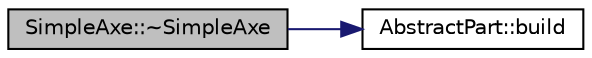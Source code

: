 digraph "SimpleAxe::~SimpleAxe"
{
  edge [fontname="Helvetica",fontsize="10",labelfontname="Helvetica",labelfontsize="10"];
  node [fontname="Helvetica",fontsize="10",shape=record];
  rankdir="LR";
  Node18 [label="SimpleAxe::~SimpleAxe",height=0.2,width=0.4,color="black", fillcolor="grey75", style="filled", fontcolor="black"];
  Node18 -> Node19 [color="midnightblue",fontsize="10",style="solid",fontname="Helvetica"];
  Node19 [label="AbstractPart::build",height=0.2,width=0.4,color="black", fillcolor="white", style="filled",URL="$classAbstractPart.html#ab239b352fcd9263304e0bb5543ad1009",tooltip="Build the part. "];
}
